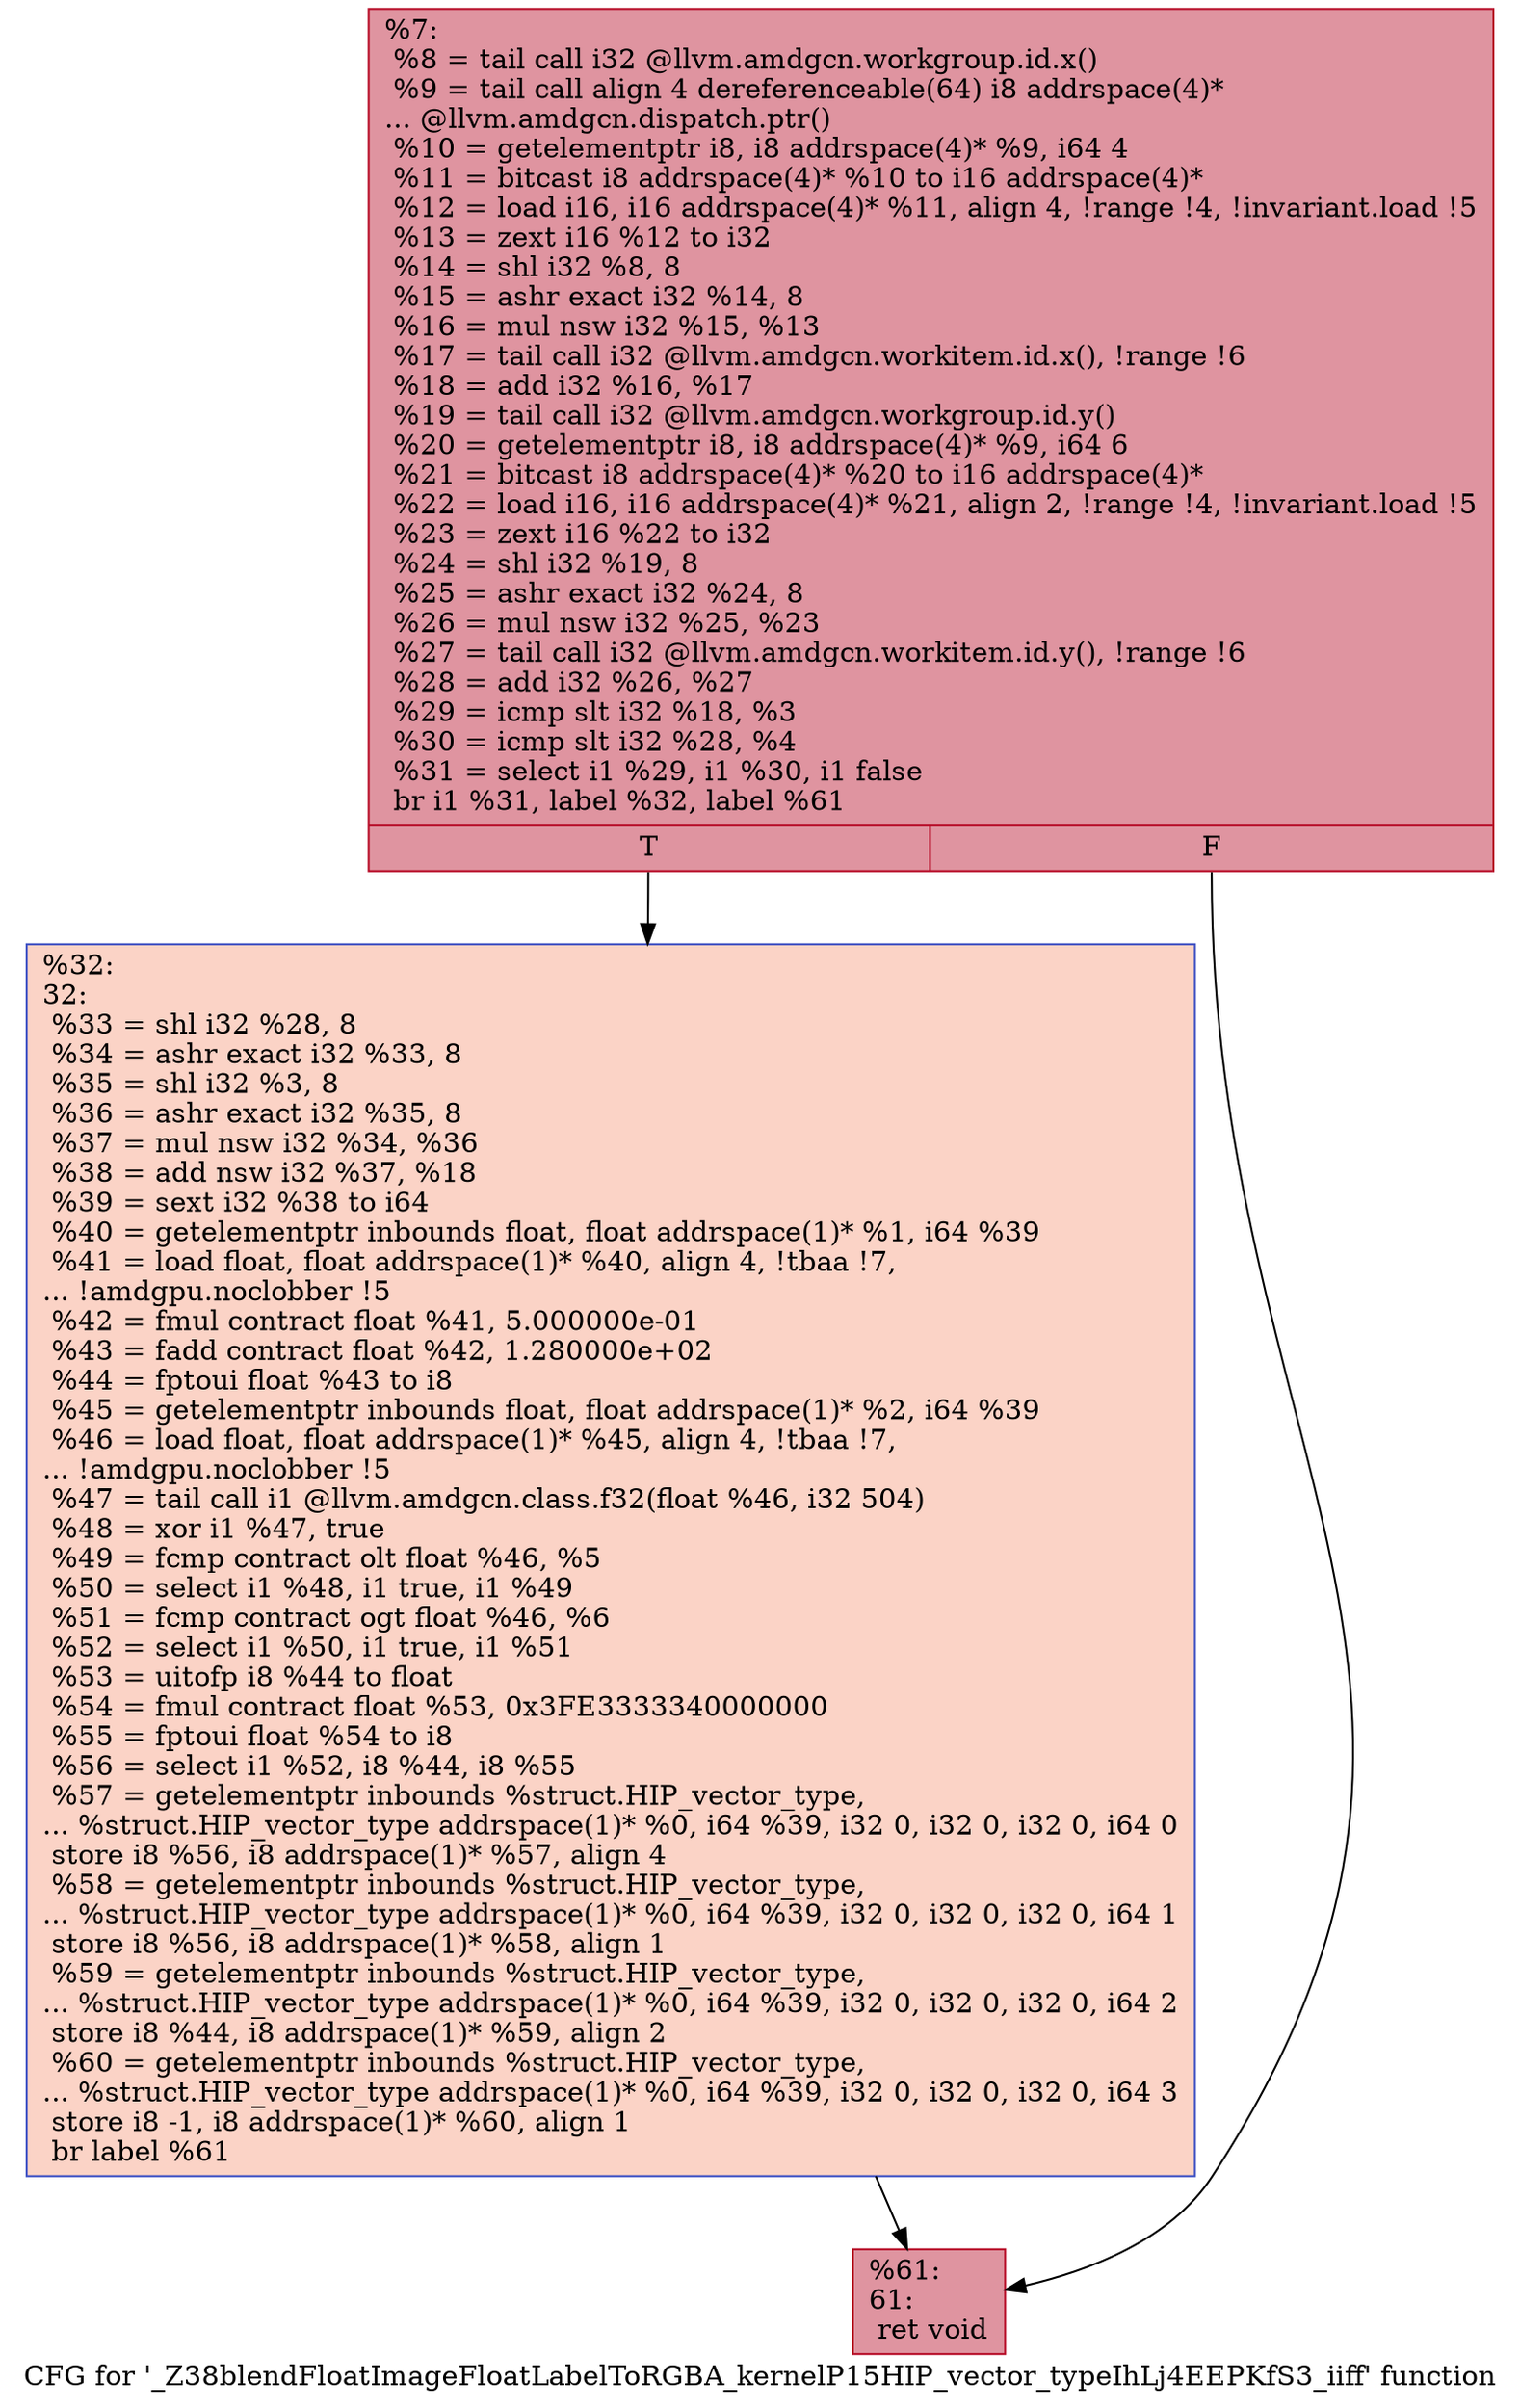 digraph "CFG for '_Z38blendFloatImageFloatLabelToRGBA_kernelP15HIP_vector_typeIhLj4EEPKfS3_iiff' function" {
	label="CFG for '_Z38blendFloatImageFloatLabelToRGBA_kernelP15HIP_vector_typeIhLj4EEPKfS3_iiff' function";

	Node0x551e470 [shape=record,color="#b70d28ff", style=filled, fillcolor="#b70d2870",label="{%7:\l  %8 = tail call i32 @llvm.amdgcn.workgroup.id.x()\l  %9 = tail call align 4 dereferenceable(64) i8 addrspace(4)*\l... @llvm.amdgcn.dispatch.ptr()\l  %10 = getelementptr i8, i8 addrspace(4)* %9, i64 4\l  %11 = bitcast i8 addrspace(4)* %10 to i16 addrspace(4)*\l  %12 = load i16, i16 addrspace(4)* %11, align 4, !range !4, !invariant.load !5\l  %13 = zext i16 %12 to i32\l  %14 = shl i32 %8, 8\l  %15 = ashr exact i32 %14, 8\l  %16 = mul nsw i32 %15, %13\l  %17 = tail call i32 @llvm.amdgcn.workitem.id.x(), !range !6\l  %18 = add i32 %16, %17\l  %19 = tail call i32 @llvm.amdgcn.workgroup.id.y()\l  %20 = getelementptr i8, i8 addrspace(4)* %9, i64 6\l  %21 = bitcast i8 addrspace(4)* %20 to i16 addrspace(4)*\l  %22 = load i16, i16 addrspace(4)* %21, align 2, !range !4, !invariant.load !5\l  %23 = zext i16 %22 to i32\l  %24 = shl i32 %19, 8\l  %25 = ashr exact i32 %24, 8\l  %26 = mul nsw i32 %25, %23\l  %27 = tail call i32 @llvm.amdgcn.workitem.id.y(), !range !6\l  %28 = add i32 %26, %27\l  %29 = icmp slt i32 %18, %3\l  %30 = icmp slt i32 %28, %4\l  %31 = select i1 %29, i1 %30, i1 false\l  br i1 %31, label %32, label %61\l|{<s0>T|<s1>F}}"];
	Node0x551e470:s0 -> Node0x5522110;
	Node0x551e470:s1 -> Node0x55221a0;
	Node0x5522110 [shape=record,color="#3d50c3ff", style=filled, fillcolor="#f59c7d70",label="{%32:\l32:                                               \l  %33 = shl i32 %28, 8\l  %34 = ashr exact i32 %33, 8\l  %35 = shl i32 %3, 8\l  %36 = ashr exact i32 %35, 8\l  %37 = mul nsw i32 %34, %36\l  %38 = add nsw i32 %37, %18\l  %39 = sext i32 %38 to i64\l  %40 = getelementptr inbounds float, float addrspace(1)* %1, i64 %39\l  %41 = load float, float addrspace(1)* %40, align 4, !tbaa !7,\l... !amdgpu.noclobber !5\l  %42 = fmul contract float %41, 5.000000e-01\l  %43 = fadd contract float %42, 1.280000e+02\l  %44 = fptoui float %43 to i8\l  %45 = getelementptr inbounds float, float addrspace(1)* %2, i64 %39\l  %46 = load float, float addrspace(1)* %45, align 4, !tbaa !7,\l... !amdgpu.noclobber !5\l  %47 = tail call i1 @llvm.amdgcn.class.f32(float %46, i32 504)\l  %48 = xor i1 %47, true\l  %49 = fcmp contract olt float %46, %5\l  %50 = select i1 %48, i1 true, i1 %49\l  %51 = fcmp contract ogt float %46, %6\l  %52 = select i1 %50, i1 true, i1 %51\l  %53 = uitofp i8 %44 to float\l  %54 = fmul contract float %53, 0x3FE3333340000000\l  %55 = fptoui float %54 to i8\l  %56 = select i1 %52, i8 %44, i8 %55\l  %57 = getelementptr inbounds %struct.HIP_vector_type,\l... %struct.HIP_vector_type addrspace(1)* %0, i64 %39, i32 0, i32 0, i32 0, i64 0\l  store i8 %56, i8 addrspace(1)* %57, align 4\l  %58 = getelementptr inbounds %struct.HIP_vector_type,\l... %struct.HIP_vector_type addrspace(1)* %0, i64 %39, i32 0, i32 0, i32 0, i64 1\l  store i8 %56, i8 addrspace(1)* %58, align 1\l  %59 = getelementptr inbounds %struct.HIP_vector_type,\l... %struct.HIP_vector_type addrspace(1)* %0, i64 %39, i32 0, i32 0, i32 0, i64 2\l  store i8 %44, i8 addrspace(1)* %59, align 2\l  %60 = getelementptr inbounds %struct.HIP_vector_type,\l... %struct.HIP_vector_type addrspace(1)* %0, i64 %39, i32 0, i32 0, i32 0, i64 3\l  store i8 -1, i8 addrspace(1)* %60, align 1\l  br label %61\l}"];
	Node0x5522110 -> Node0x55221a0;
	Node0x55221a0 [shape=record,color="#b70d28ff", style=filled, fillcolor="#b70d2870",label="{%61:\l61:                                               \l  ret void\l}"];
}
